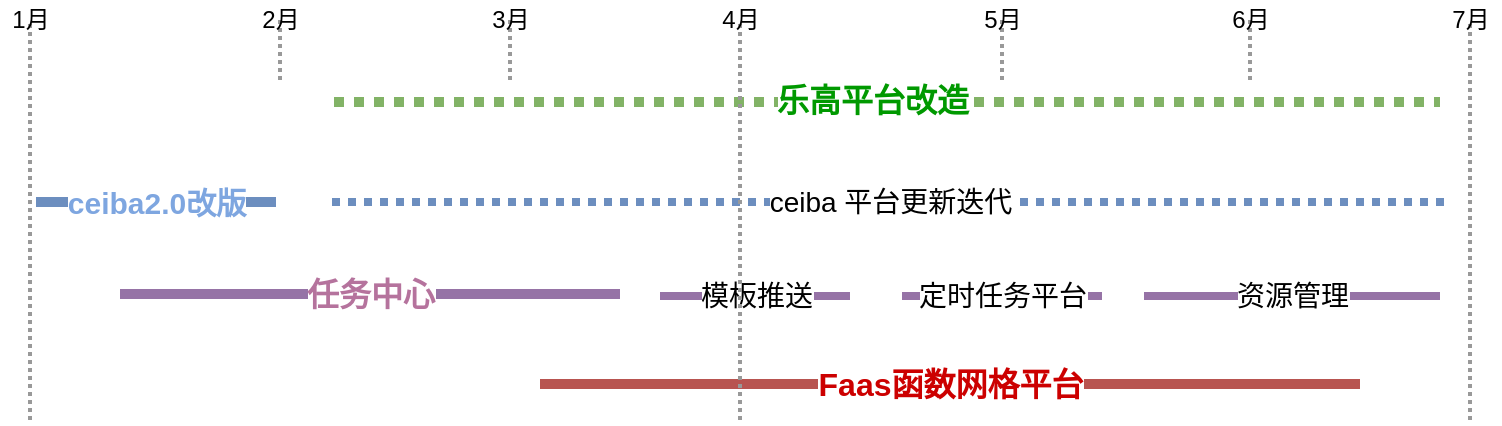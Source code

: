 <mxfile version="14.8.0" type="github">
  <diagram id="7iNuk3zLuDLKiAJlWhuA" name="Page-1">
    <mxGraphModel dx="946" dy="614" grid="1" gridSize="10" guides="1" tooltips="1" connect="1" arrows="1" fold="1" page="1" pageScale="1" pageWidth="827" pageHeight="1169" math="0" shadow="0">
      <root>
        <mxCell id="0" />
        <mxCell id="1" parent="0" />
        <mxCell id="qTpSMrWYJT7CmjRMF8rL-1" value="" style="endArrow=none;dashed=1;html=1;strokeWidth=5;fillColor=#d5e8d4;strokeColor=#82b366;dashPattern=1 1;" edge="1" parent="1">
          <mxGeometry width="50" height="50" relative="1" as="geometry">
            <mxPoint x="217" y="241" as="sourcePoint" />
            <mxPoint x="770" y="241" as="targetPoint" />
          </mxGeometry>
        </mxCell>
        <mxCell id="qTpSMrWYJT7CmjRMF8rL-2" value="&lt;font style=&quot;font-size: 16px&quot; color=&quot;#009900&quot;&gt;&lt;b&gt;乐高平台改造&lt;/b&gt;&lt;/font&gt;" style="edgeLabel;html=1;align=center;verticalAlign=middle;resizable=0;points=[];" vertex="1" connectable="0" parent="qTpSMrWYJT7CmjRMF8rL-1">
          <mxGeometry x="-0.027" y="1" relative="1" as="geometry">
            <mxPoint as="offset" />
          </mxGeometry>
        </mxCell>
        <mxCell id="qTpSMrWYJT7CmjRMF8rL-3" value="&lt;font style=&quot;font-size: 15px&quot; color=&quot;#7ea6e0&quot;&gt;&lt;b&gt;ceiba2.0改版&lt;/b&gt;&lt;/font&gt;" style="endArrow=none;html=1;strokeWidth=5;fillColor=#dae8fc;strokeColor=#6c8ebf;" edge="1" parent="1">
          <mxGeometry width="50" height="50" relative="1" as="geometry">
            <mxPoint x="68" y="291" as="sourcePoint" />
            <mxPoint x="188" y="291" as="targetPoint" />
          </mxGeometry>
        </mxCell>
        <mxCell id="qTpSMrWYJT7CmjRMF8rL-4" value="&lt;font style=&quot;font-size: 16px&quot; color=&quot;#b5739d&quot;&gt;&lt;b&gt;任务中心&lt;/b&gt;&lt;/font&gt;" style="endArrow=none;html=1;strokeWidth=5;fillColor=#e1d5e7;strokeColor=#9673a6;" edge="1" parent="1">
          <mxGeometry width="50" height="50" relative="1" as="geometry">
            <mxPoint x="110" y="337" as="sourcePoint" />
            <mxPoint x="360" y="337" as="targetPoint" />
          </mxGeometry>
        </mxCell>
        <mxCell id="qTpSMrWYJT7CmjRMF8rL-5" value="&lt;font style=&quot;font-size: 16px&quot; color=&quot;#cc0000&quot;&gt;&lt;b&gt;Faas函数网格平台&lt;/b&gt;&lt;/font&gt;" style="endArrow=none;html=1;strokeWidth=5;fillColor=#f8cecc;strokeColor=#b85450;" edge="1" parent="1">
          <mxGeometry width="50" height="50" relative="1" as="geometry">
            <mxPoint x="320" y="382" as="sourcePoint" />
            <mxPoint x="730" y="382" as="targetPoint" />
          </mxGeometry>
        </mxCell>
        <mxCell id="qTpSMrWYJT7CmjRMF8rL-6" value="&lt;font style=&quot;font-size: 14px&quot;&gt;模板推送&lt;/font&gt;" style="endArrow=none;html=1;strokeWidth=4;fillColor=#e1d5e7;strokeColor=#9673a6;" edge="1" parent="1">
          <mxGeometry x="395" y="338" width="50" height="50" as="geometry">
            <mxPoint x="380" y="338" as="sourcePoint" />
            <mxPoint x="475" y="338" as="targetPoint" />
            <Array as="points">
              <mxPoint x="442" y="338" />
              <mxPoint x="455" y="338" />
            </Array>
          </mxGeometry>
        </mxCell>
        <mxCell id="qTpSMrWYJT7CmjRMF8rL-7" value="&lt;font style=&quot;font-size: 14px&quot;&gt;定时任务平台&lt;/font&gt;" style="endArrow=none;html=1;strokeWidth=4;fillColor=#e1d5e7;strokeColor=#9673a6;" edge="1" parent="1">
          <mxGeometry x="411" y="338" width="50" height="50" as="geometry">
            <mxPoint x="501" y="338" as="sourcePoint" />
            <mxPoint x="601" y="338" as="targetPoint" />
          </mxGeometry>
        </mxCell>
        <mxCell id="qTpSMrWYJT7CmjRMF8rL-8" value="&lt;font style=&quot;font-size: 14px&quot;&gt;资源管理&lt;/font&gt;" style="endArrow=none;html=1;strokeWidth=4;fillColor=#e1d5e7;strokeColor=#9673a6;" edge="1" parent="1">
          <mxGeometry x="412" y="338" width="50" height="50" as="geometry">
            <mxPoint x="622" y="338" as="sourcePoint" />
            <mxPoint x="770" y="338" as="targetPoint" />
            <Array as="points">
              <mxPoint x="685" y="338" />
            </Array>
          </mxGeometry>
        </mxCell>
        <mxCell id="qTpSMrWYJT7CmjRMF8rL-10" value="&lt;font style=&quot;font-size: 14px&quot;&gt;ceiba 平台更新迭代&lt;/font&gt;" style="endArrow=none;html=1;strokeWidth=4;dashed=1;fillColor=#dae8fc;strokeColor=#6c8ebf;dashPattern=1 1;" edge="1" parent="1">
          <mxGeometry width="50" height="50" relative="1" as="geometry">
            <mxPoint x="216" y="291" as="sourcePoint" />
            <mxPoint x="773" y="291" as="targetPoint" />
          </mxGeometry>
        </mxCell>
        <mxCell id="qTpSMrWYJT7CmjRMF8rL-11" value="" style="endArrow=none;dashed=1;html=1;dashPattern=1 1;strokeWidth=2;strokeColor=#999999;" edge="1" parent="1">
          <mxGeometry width="50" height="50" relative="1" as="geometry">
            <mxPoint x="190" y="230" as="sourcePoint" />
            <mxPoint x="190" y="200" as="targetPoint" />
          </mxGeometry>
        </mxCell>
        <mxCell id="qTpSMrWYJT7CmjRMF8rL-12" value="2月" style="text;html=1;align=center;verticalAlign=middle;resizable=0;points=[];autosize=1;strokeColor=none;" vertex="1" parent="1">
          <mxGeometry x="175" y="190" width="30" height="20" as="geometry" />
        </mxCell>
        <mxCell id="qTpSMrWYJT7CmjRMF8rL-13" value="" style="endArrow=none;dashed=1;html=1;dashPattern=1 1;strokeWidth=2;strokeColor=#999999;" edge="1" parent="1">
          <mxGeometry width="50" height="50" relative="1" as="geometry">
            <mxPoint x="305" y="230" as="sourcePoint" />
            <mxPoint x="305" y="200" as="targetPoint" />
          </mxGeometry>
        </mxCell>
        <mxCell id="qTpSMrWYJT7CmjRMF8rL-14" value="3月" style="text;html=1;align=center;verticalAlign=middle;resizable=0;points=[];autosize=1;strokeColor=none;" vertex="1" parent="1">
          <mxGeometry x="290" y="190" width="30" height="20" as="geometry" />
        </mxCell>
        <mxCell id="qTpSMrWYJT7CmjRMF8rL-15" value="" style="endArrow=none;dashed=1;html=1;dashPattern=1 1;strokeWidth=2;strokeColor=#999999;" edge="1" parent="1">
          <mxGeometry width="50" height="50" relative="1" as="geometry">
            <mxPoint x="675" y="230" as="sourcePoint" />
            <mxPoint x="675" y="200" as="targetPoint" />
          </mxGeometry>
        </mxCell>
        <mxCell id="qTpSMrWYJT7CmjRMF8rL-16" value="6月" style="text;html=1;align=center;verticalAlign=middle;resizable=0;points=[];autosize=1;strokeColor=none;" vertex="1" parent="1">
          <mxGeometry x="660" y="190" width="30" height="20" as="geometry" />
        </mxCell>
        <mxCell id="qTpSMrWYJT7CmjRMF8rL-17" value="" style="endArrow=none;dashed=1;html=1;dashPattern=1 1;strokeWidth=2;strokeColor=#999999;" edge="1" parent="1">
          <mxGeometry width="50" height="50" relative="1" as="geometry">
            <mxPoint x="420" y="400" as="sourcePoint" />
            <mxPoint x="420" y="200" as="targetPoint" />
          </mxGeometry>
        </mxCell>
        <mxCell id="qTpSMrWYJT7CmjRMF8rL-18" value="4月" style="text;html=1;align=center;verticalAlign=middle;resizable=0;points=[];autosize=1;strokeColor=none;" vertex="1" parent="1">
          <mxGeometry x="405" y="190" width="30" height="20" as="geometry" />
        </mxCell>
        <mxCell id="qTpSMrWYJT7CmjRMF8rL-19" value="" style="endArrow=none;dashed=1;html=1;dashPattern=1 1;strokeWidth=2;strokeColor=#999999;" edge="1" parent="1">
          <mxGeometry width="50" height="50" relative="1" as="geometry">
            <mxPoint x="551" y="230" as="sourcePoint" />
            <mxPoint x="551" y="200" as="targetPoint" />
          </mxGeometry>
        </mxCell>
        <mxCell id="qTpSMrWYJT7CmjRMF8rL-20" value="5月" style="text;html=1;align=center;verticalAlign=middle;resizable=0;points=[];autosize=1;strokeColor=none;" vertex="1" parent="1">
          <mxGeometry x="536" y="190" width="30" height="20" as="geometry" />
        </mxCell>
        <mxCell id="qTpSMrWYJT7CmjRMF8rL-21" value="" style="endArrow=none;dashed=1;html=1;dashPattern=1 1;strokeWidth=2;strokeColor=#999999;" edge="1" parent="1">
          <mxGeometry width="50" height="50" relative="1" as="geometry">
            <mxPoint x="65" y="400" as="sourcePoint" />
            <mxPoint x="65" y="200" as="targetPoint" />
          </mxGeometry>
        </mxCell>
        <mxCell id="qTpSMrWYJT7CmjRMF8rL-22" value="1月" style="text;html=1;align=center;verticalAlign=middle;resizable=0;points=[];autosize=1;strokeColor=none;" vertex="1" parent="1">
          <mxGeometry x="50" y="190" width="30" height="20" as="geometry" />
        </mxCell>
        <mxCell id="qTpSMrWYJT7CmjRMF8rL-23" value="" style="endArrow=none;dashed=1;html=1;dashPattern=1 1;strokeWidth=2;strokeColor=#999999;" edge="1" parent="1">
          <mxGeometry width="50" height="50" relative="1" as="geometry">
            <mxPoint x="785" y="400" as="sourcePoint" />
            <mxPoint x="785" y="200" as="targetPoint" />
          </mxGeometry>
        </mxCell>
        <mxCell id="qTpSMrWYJT7CmjRMF8rL-24" value="7月" style="text;html=1;align=center;verticalAlign=middle;resizable=0;points=[];autosize=1;strokeColor=none;" vertex="1" parent="1">
          <mxGeometry x="770" y="190" width="30" height="20" as="geometry" />
        </mxCell>
      </root>
    </mxGraphModel>
  </diagram>
</mxfile>
